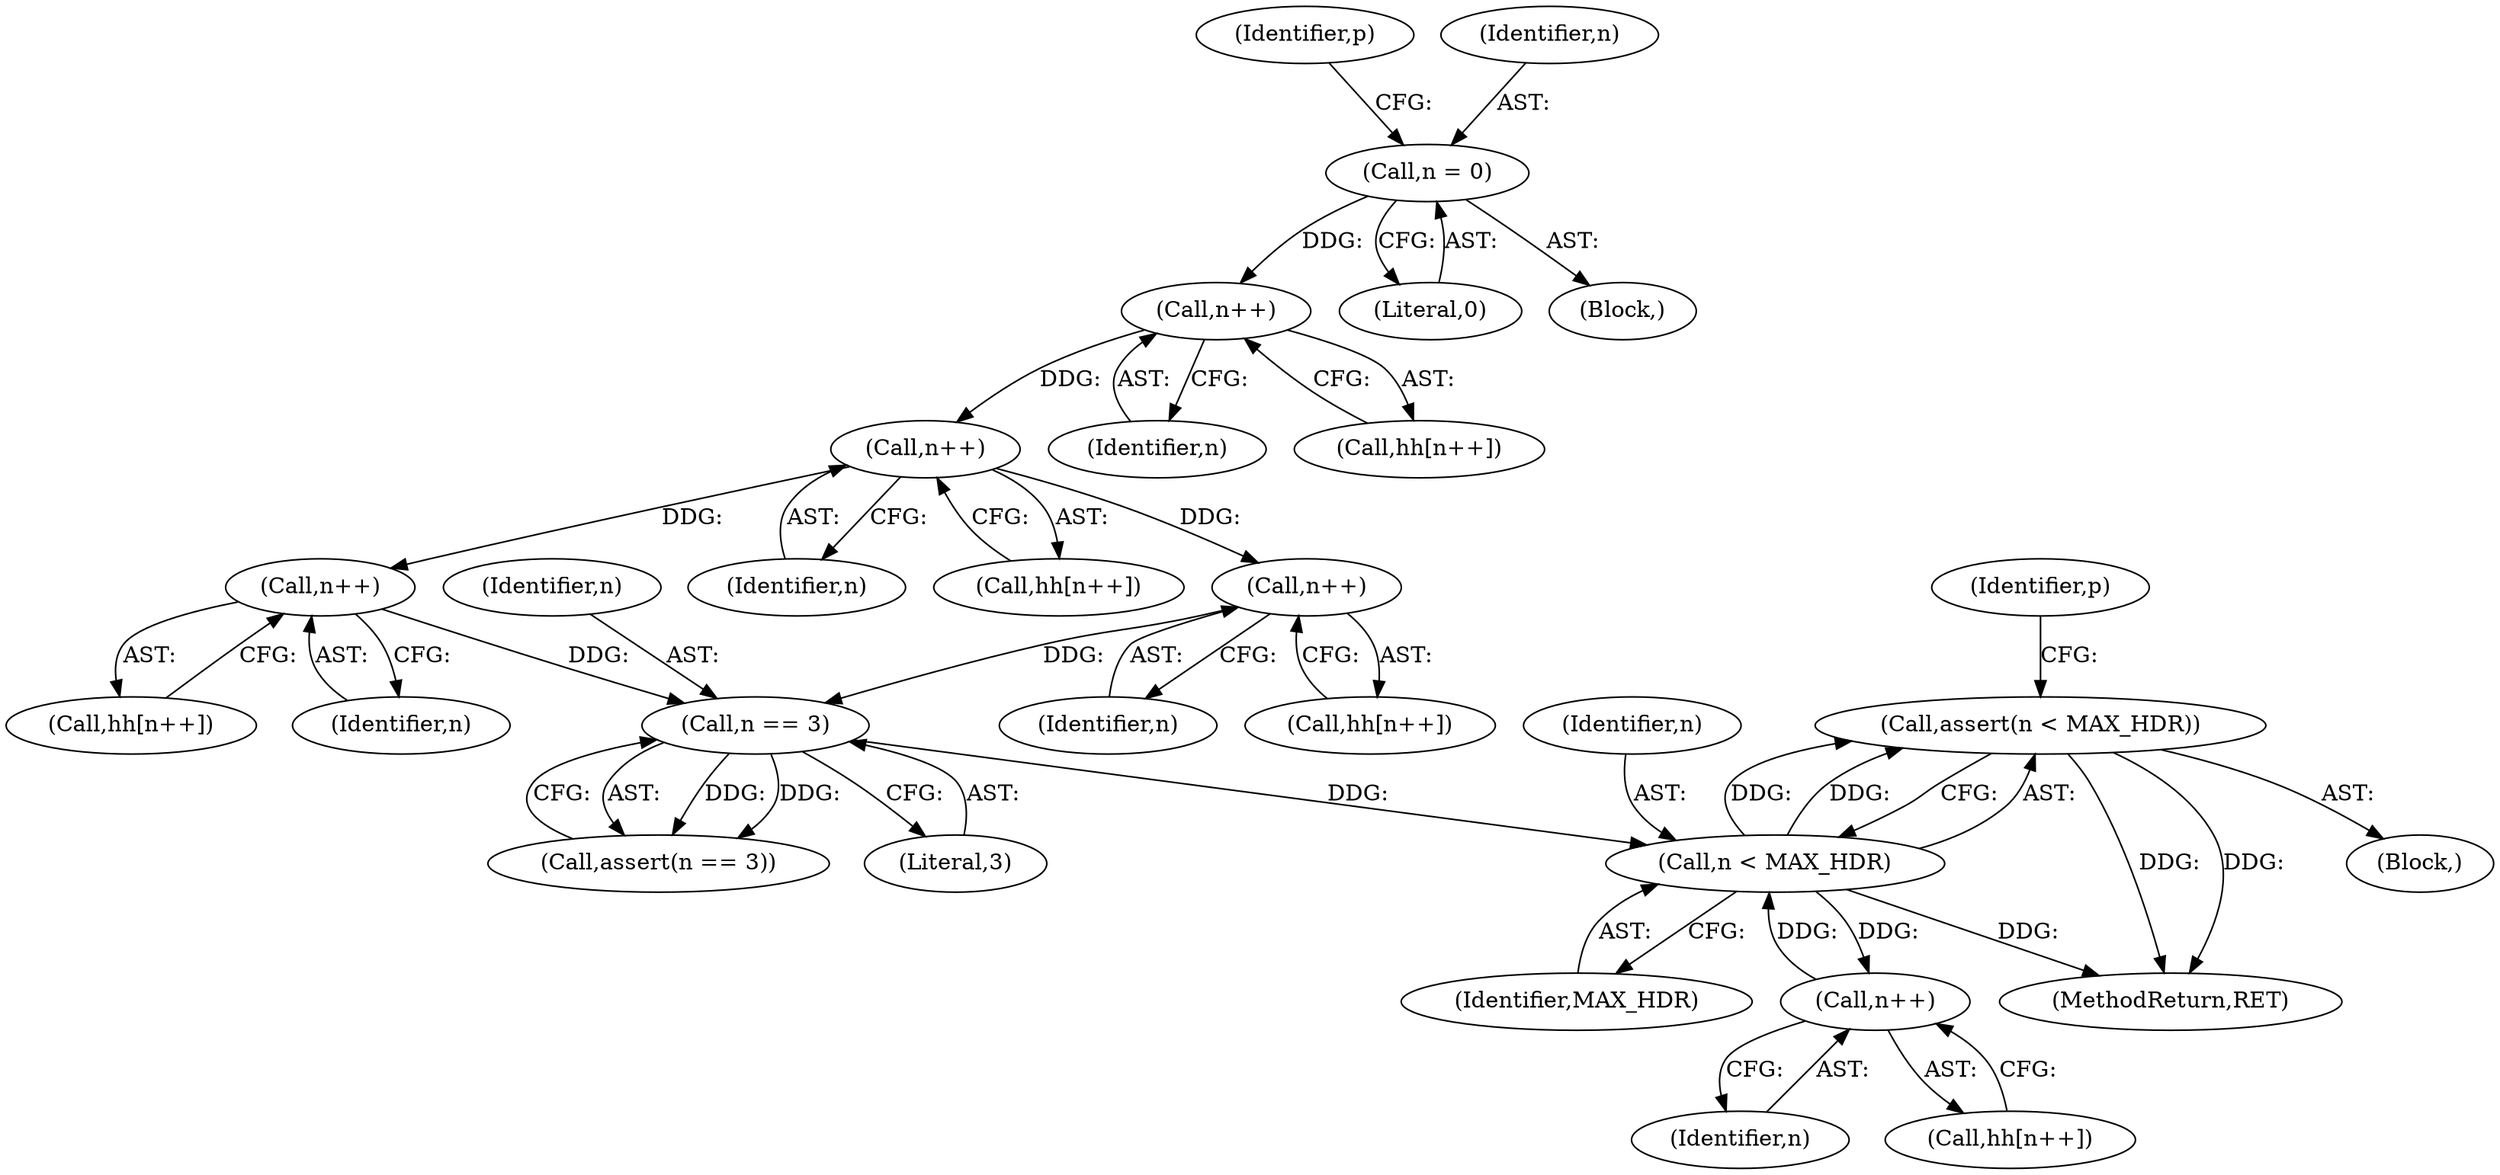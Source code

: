 digraph "0_Varnish-Cache_85e8468bec9416bd7e16b0d80cb820ecd2b330c3_2@API" {
"1000276" [label="(Call,assert(n < MAX_HDR))"];
"1000277" [label="(Call,n < MAX_HDR)"];
"1000267" [label="(Call,n == 3)"];
"1000216" [label="(Call,n++)"];
"1000199" [label="(Call,n++)"];
"1000167" [label="(Call,n++)"];
"1000150" [label="(Call,n = 0)"];
"1000246" [label="(Call,n++)"];
"1000287" [label="(Call,n++)"];
"1000278" [label="(Identifier,n)"];
"1000287" [label="(Call,n++)"];
"1000267" [label="(Call,n == 3)"];
"1000154" [label="(Identifier,p)"];
"1000217" [label="(Identifier,n)"];
"1000279" [label="(Identifier,MAX_HDR)"];
"1000268" [label="(Identifier,n)"];
"1000246" [label="(Call,n++)"];
"1000200" [label="(Identifier,n)"];
"1000269" [label="(Literal,3)"];
"1000244" [label="(Call,hh[n++])"];
"1000276" [label="(Call,assert(n < MAX_HDR))"];
"1000152" [label="(Literal,0)"];
"1000167" [label="(Call,n++)"];
"1000197" [label="(Call,hh[n++])"];
"1000214" [label="(Call,hh[n++])"];
"1000151" [label="(Identifier,n)"];
"1000266" [label="(Call,assert(n == 3))"];
"1000277" [label="(Call,n < MAX_HDR)"];
"1000168" [label="(Identifier,n)"];
"1000199" [label="(Call,n++)"];
"1000288" [label="(Identifier,n)"];
"1000247" [label="(Identifier,n)"];
"1000285" [label="(Call,hh[n++])"];
"1000353" [label="(MethodReturn,RET)"];
"1000165" [label="(Call,hh[n++])"];
"1000108" [label="(Block,)"];
"1000275" [label="(Block,)"];
"1000150" [label="(Call,n = 0)"];
"1000216" [label="(Call,n++)"];
"1000282" [label="(Identifier,p)"];
"1000276" -> "1000275"  [label="AST: "];
"1000276" -> "1000277"  [label="CFG: "];
"1000277" -> "1000276"  [label="AST: "];
"1000282" -> "1000276"  [label="CFG: "];
"1000276" -> "1000353"  [label="DDG: "];
"1000276" -> "1000353"  [label="DDG: "];
"1000277" -> "1000276"  [label="DDG: "];
"1000277" -> "1000276"  [label="DDG: "];
"1000277" -> "1000279"  [label="CFG: "];
"1000278" -> "1000277"  [label="AST: "];
"1000279" -> "1000277"  [label="AST: "];
"1000277" -> "1000353"  [label="DDG: "];
"1000267" -> "1000277"  [label="DDG: "];
"1000287" -> "1000277"  [label="DDG: "];
"1000277" -> "1000287"  [label="DDG: "];
"1000267" -> "1000266"  [label="AST: "];
"1000267" -> "1000269"  [label="CFG: "];
"1000268" -> "1000267"  [label="AST: "];
"1000269" -> "1000267"  [label="AST: "];
"1000266" -> "1000267"  [label="CFG: "];
"1000267" -> "1000266"  [label="DDG: "];
"1000267" -> "1000266"  [label="DDG: "];
"1000216" -> "1000267"  [label="DDG: "];
"1000246" -> "1000267"  [label="DDG: "];
"1000216" -> "1000214"  [label="AST: "];
"1000216" -> "1000217"  [label="CFG: "];
"1000217" -> "1000216"  [label="AST: "];
"1000214" -> "1000216"  [label="CFG: "];
"1000199" -> "1000216"  [label="DDG: "];
"1000199" -> "1000197"  [label="AST: "];
"1000199" -> "1000200"  [label="CFG: "];
"1000200" -> "1000199"  [label="AST: "];
"1000197" -> "1000199"  [label="CFG: "];
"1000167" -> "1000199"  [label="DDG: "];
"1000199" -> "1000246"  [label="DDG: "];
"1000167" -> "1000165"  [label="AST: "];
"1000167" -> "1000168"  [label="CFG: "];
"1000168" -> "1000167"  [label="AST: "];
"1000165" -> "1000167"  [label="CFG: "];
"1000150" -> "1000167"  [label="DDG: "];
"1000150" -> "1000108"  [label="AST: "];
"1000150" -> "1000152"  [label="CFG: "];
"1000151" -> "1000150"  [label="AST: "];
"1000152" -> "1000150"  [label="AST: "];
"1000154" -> "1000150"  [label="CFG: "];
"1000246" -> "1000244"  [label="AST: "];
"1000246" -> "1000247"  [label="CFG: "];
"1000247" -> "1000246"  [label="AST: "];
"1000244" -> "1000246"  [label="CFG: "];
"1000287" -> "1000285"  [label="AST: "];
"1000287" -> "1000288"  [label="CFG: "];
"1000288" -> "1000287"  [label="AST: "];
"1000285" -> "1000287"  [label="CFG: "];
}
